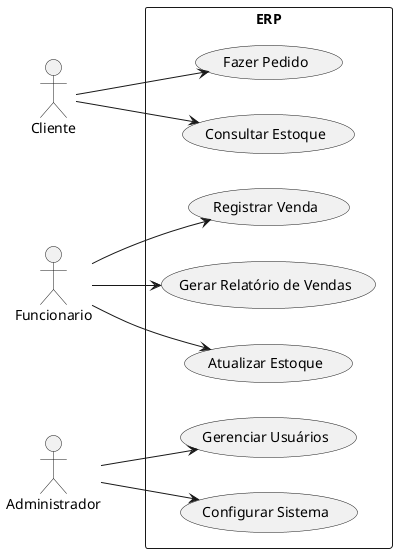 @startuml
left to right direction
actor Cliente
actor Funcionario
actor Administrador

rectangle ERP {
  Cliente --> (Fazer Pedido)
  Cliente --> (Consultar Estoque)

  Funcionario --> (Registrar Venda)
  Funcionario --> (Gerar Relatório de Vendas)
  Funcionario --> (Atualizar Estoque)

  Administrador --> (Gerenciar Usuários)
  Administrador --> (Configurar Sistema)
}
@enduml
